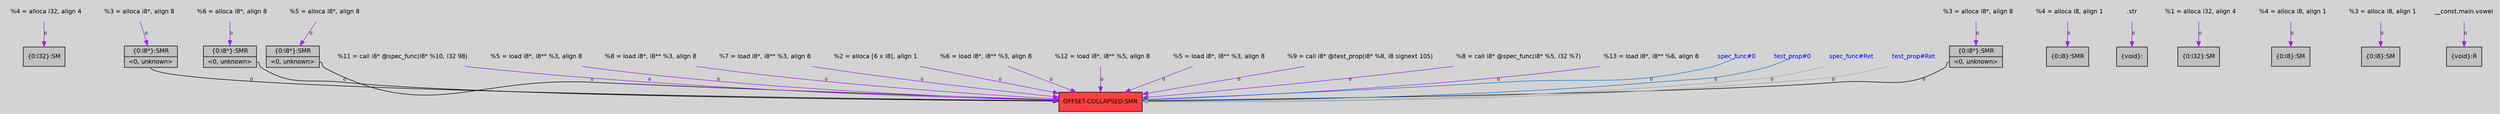 digraph unnamed {
	graph [center=true, ratio=true, bgcolor=lightgray, fontname=Helvetica];
	node  [fontname=Helvetica, fontsize=11];

	Node0x34c42b0 [shape=record,fillcolor=gray, style=filled,label="{\{0:i32\}:SM}"];
	Node0x34c4fb0 [shape=record,fillcolor=gray, style=filled,label="{\{0:i8*\}:SMR|{<s0>\<0, unknown\>}}"];
	Node0x34c4a70 [shape=record,fillcolor=gray, style=filled,label="{\{0:i8\}:SMR}"];
	Node0x34c47d0 [shape=record,fillcolor=gray, style=filled,label="{\{0:i8*\}:SMR|{<s0>\<0, unknown\>}}"];
	Node0x34c7060 [shape=record,fillcolor=gray, style=filled,label="{\{void\}:}"];
	Node0x34c7400 [shape=record,fillcolor=brown1, style=filled,label="{OFFSET-COLLAPSED:SMR}"];
	Node0x34c74a0 [shape=record,fillcolor=gray, style=filled,label="{\{0:i8*\}:SMR|{<s0>\<0, unknown\>}}"];
	Node0x34c7650 [shape=record,fillcolor=gray, style=filled,label="{\{0:i8*\}:SMR|{<s0>\<0, unknown\>}}"];
	Node0x34c7850 [shape=record,fillcolor=gray, style=filled,label="{\{0:i32\}:SM}"];
	Node0x34c7950 [shape=record,fillcolor=gray, style=filled,label="{\{0:i8\}:SM}"];
	Node0x34c7a50 [shape=record,fillcolor=gray, style=filled,label="{\{0:i8\}:SM}"];
	Node0x34c7c50 [shape=record,fillcolor=gray, style=filled,label="{\{void\}:R}"];
	Node0x34ab5a8 [shape=plaintext, label =".str"];
	Node0x34ab5a8 -> Node0x34c7060[arrowtail=tee,label="0",fontsize=8,color=purple];
	Node0x34b2968 [shape=plaintext, label ="  %11 = call i8* @spec_func(i8* %10, i32 98)"];
	Node0x34b2968 -> Node0x34c7400[arrowtail=tee,label="0",fontsize=8,color=purple];
	Node0x34b1c78 [shape=plaintext, label ="  %6 = alloca i8*, align 8"];
	Node0x34b1c78 -> Node0x34c74a0[arrowtail=tee,label="0",fontsize=8,color=purple];
	Node0x34b1458 [shape=plaintext, label ="  %4 = alloca i8, align 1"];
	Node0x34b1458 -> Node0x34c4a70[arrowtail=tee,label="0",fontsize=8,color=purple];
	Node0x34b1c18 [shape=plaintext, label ="  %5 = alloca i8*, align 8"];
	Node0x34b1c18 -> Node0x34c7650[arrowtail=tee,label="0",fontsize=8,color=purple];
	Node0x34b15b8 [shape=plaintext, label ="  %5 = load i8*, i8** %3, align 8"];
	Node0x34b15b8 -> Node0x34c7400[arrowtail=tee,label="0",fontsize=8,color=purple];
	Node0x34b30e8 [shape=plaintext, label ="  %8 = load i8*, i8** %3, align 8"];
	Node0x34b30e8 -> Node0x34c7400[arrowtail=tee,label="0",fontsize=8,color=purple];
	Node0x34b2ce8 [shape=plaintext, label ="  %4 = alloca i32, align 4"];
	Node0x34b2ce8 -> Node0x34c42b0[arrowtail=tee,label="0",fontsize=8,color=purple];
	Node0x34b3008 [shape=plaintext, label ="  %7 = load i8*, i8** %3, align 8"];
	Node0x34b3008 -> Node0x34c7400[arrowtail=tee,label="0",fontsize=8,color=purple];
	Node0x34b2c88 [shape=plaintext, label ="  %3 = alloca i8*, align 8"];
	Node0x34b2c88 -> Node0x34c4fb0[arrowtail=tee,label="0",fontsize=8,color=purple];
	Node0x34b1af8 [shape=plaintext, label ="  %2 = alloca [6 x i8], align 1"];
	Node0x34b1af8 -> Node0x34c7400[arrowtail=tee,label="0",fontsize=8,color=purple];
	Node0x34b1a98 [shape=plaintext, label ="  %1 = alloca i32, align 4"];
	Node0x34b1a98 -> Node0x34c7850[arrowtail=tee,label="0",fontsize=8,color=purple];
	Node0x34b2f28 [shape=plaintext, label ="  %6 = load i8*, i8** %3, align 8"];
	Node0x34b2f28 -> Node0x34c7400[arrowtail=tee,label="0",fontsize=8,color=purple];
	Node0x34b2a58 [shape=plaintext, label ="  %12 = load i8*, i8** %5, align 8"];
	Node0x34b2a58 -> Node0x34c7400[arrowtail=tee,label="0",fontsize=8,color=purple];
	Node0x34aaa78 [shape=plaintext, label ="  %3 = alloca i8*, align 8"];
	Node0x34aaa78 -> Node0x34c47d0[arrowtail=tee,label="0",fontsize=8,color=purple];
	Node0x34b2e48 [shape=plaintext, label ="  %5 = load i8*, i8** %3, align 8"];
	Node0x34b2e48 -> Node0x34c7400[arrowtail=tee,label="0",fontsize=8,color=purple];
	Node0x34b1bb8 [shape=plaintext, label ="  %4 = alloca i8, align 1"];
	Node0x34b1bb8 -> Node0x34c7950[arrowtail=tee,label="0",fontsize=8,color=purple];
	Node0x34b1f88 [shape=plaintext, label ="  %9 = call i8* @test_prop(i8* %8, i8 signext 105)"];
	Node0x34b1f88 -> Node0x34c7400[arrowtail=tee,label="0",fontsize=8,color=purple];
	Node0x34b1b58 [shape=plaintext, label ="  %3 = alloca i8, align 1"];
	Node0x34b1b58 -> Node0x34c7a50[arrowtail=tee,label="0",fontsize=8,color=purple];
	Node0x34ab238 [shape=plaintext, label ="__const.main.vowel"];
	Node0x34ab238 -> Node0x34c7c50[arrowtail=tee,label="0",fontsize=8,color=purple];
	Node0x34b1708 [shape=plaintext, label ="  %8 = call i8* @spec_func(i8* %5, i32 %7)"];
	Node0x34b1708 -> Node0x34c7400[arrowtail=tee,label="0",fontsize=8,color=purple];
	Node0x34b2ab8 [shape=plaintext, label ="  %13 = load i8*, i8** %6, align 8"];
	Node0x34b2ab8 -> Node0x34c7400[arrowtail=tee,label="0",fontsize=8,color=purple];
	Node0x34b2c10 [shape=plaintext,fontcolor=blue, label ="spec_func#0"];
	Node0x34b2c10 -> Node0x34c7400[tailclip=false,color=dodgerblue3,label="0",fontsize=8];
	Node0x34ab680 [shape=plaintext,fontcolor=blue, label ="test_prop#0"];
	Node0x34ab680 -> Node0x34c7400[tailclip=false,color=dodgerblue3,label="0",fontsize=8];
	Node0x34ab368 [shape=plaintext,fontcolor=blue, label ="spec_func#Ret"];
	Node0x34ab368 -> Node0x34c7400[arrowtail=tee,color=gray63,label="0",fontsize=8];
	Node0x3480b88 [shape=plaintext,fontcolor=blue, label ="test_prop#Ret"];
	Node0x3480b88 -> Node0x34c7400[arrowtail=tee,color=gray63,label="0",fontsize=8];
	Node0x34c4fb0:s0 -> Node0x34c7400[arrowtail=tee,label="0",fontsize=8];
	Node0x34c47d0:s0 -> Node0x34c7400[arrowtail=tee,label="0",fontsize=8];
	Node0x34c74a0:s0 -> Node0x34c7400[arrowtail=tee,label="0",fontsize=8];
	Node0x34c7650:s0 -> Node0x34c7400[arrowtail=tee,label="0",fontsize=8];
}
